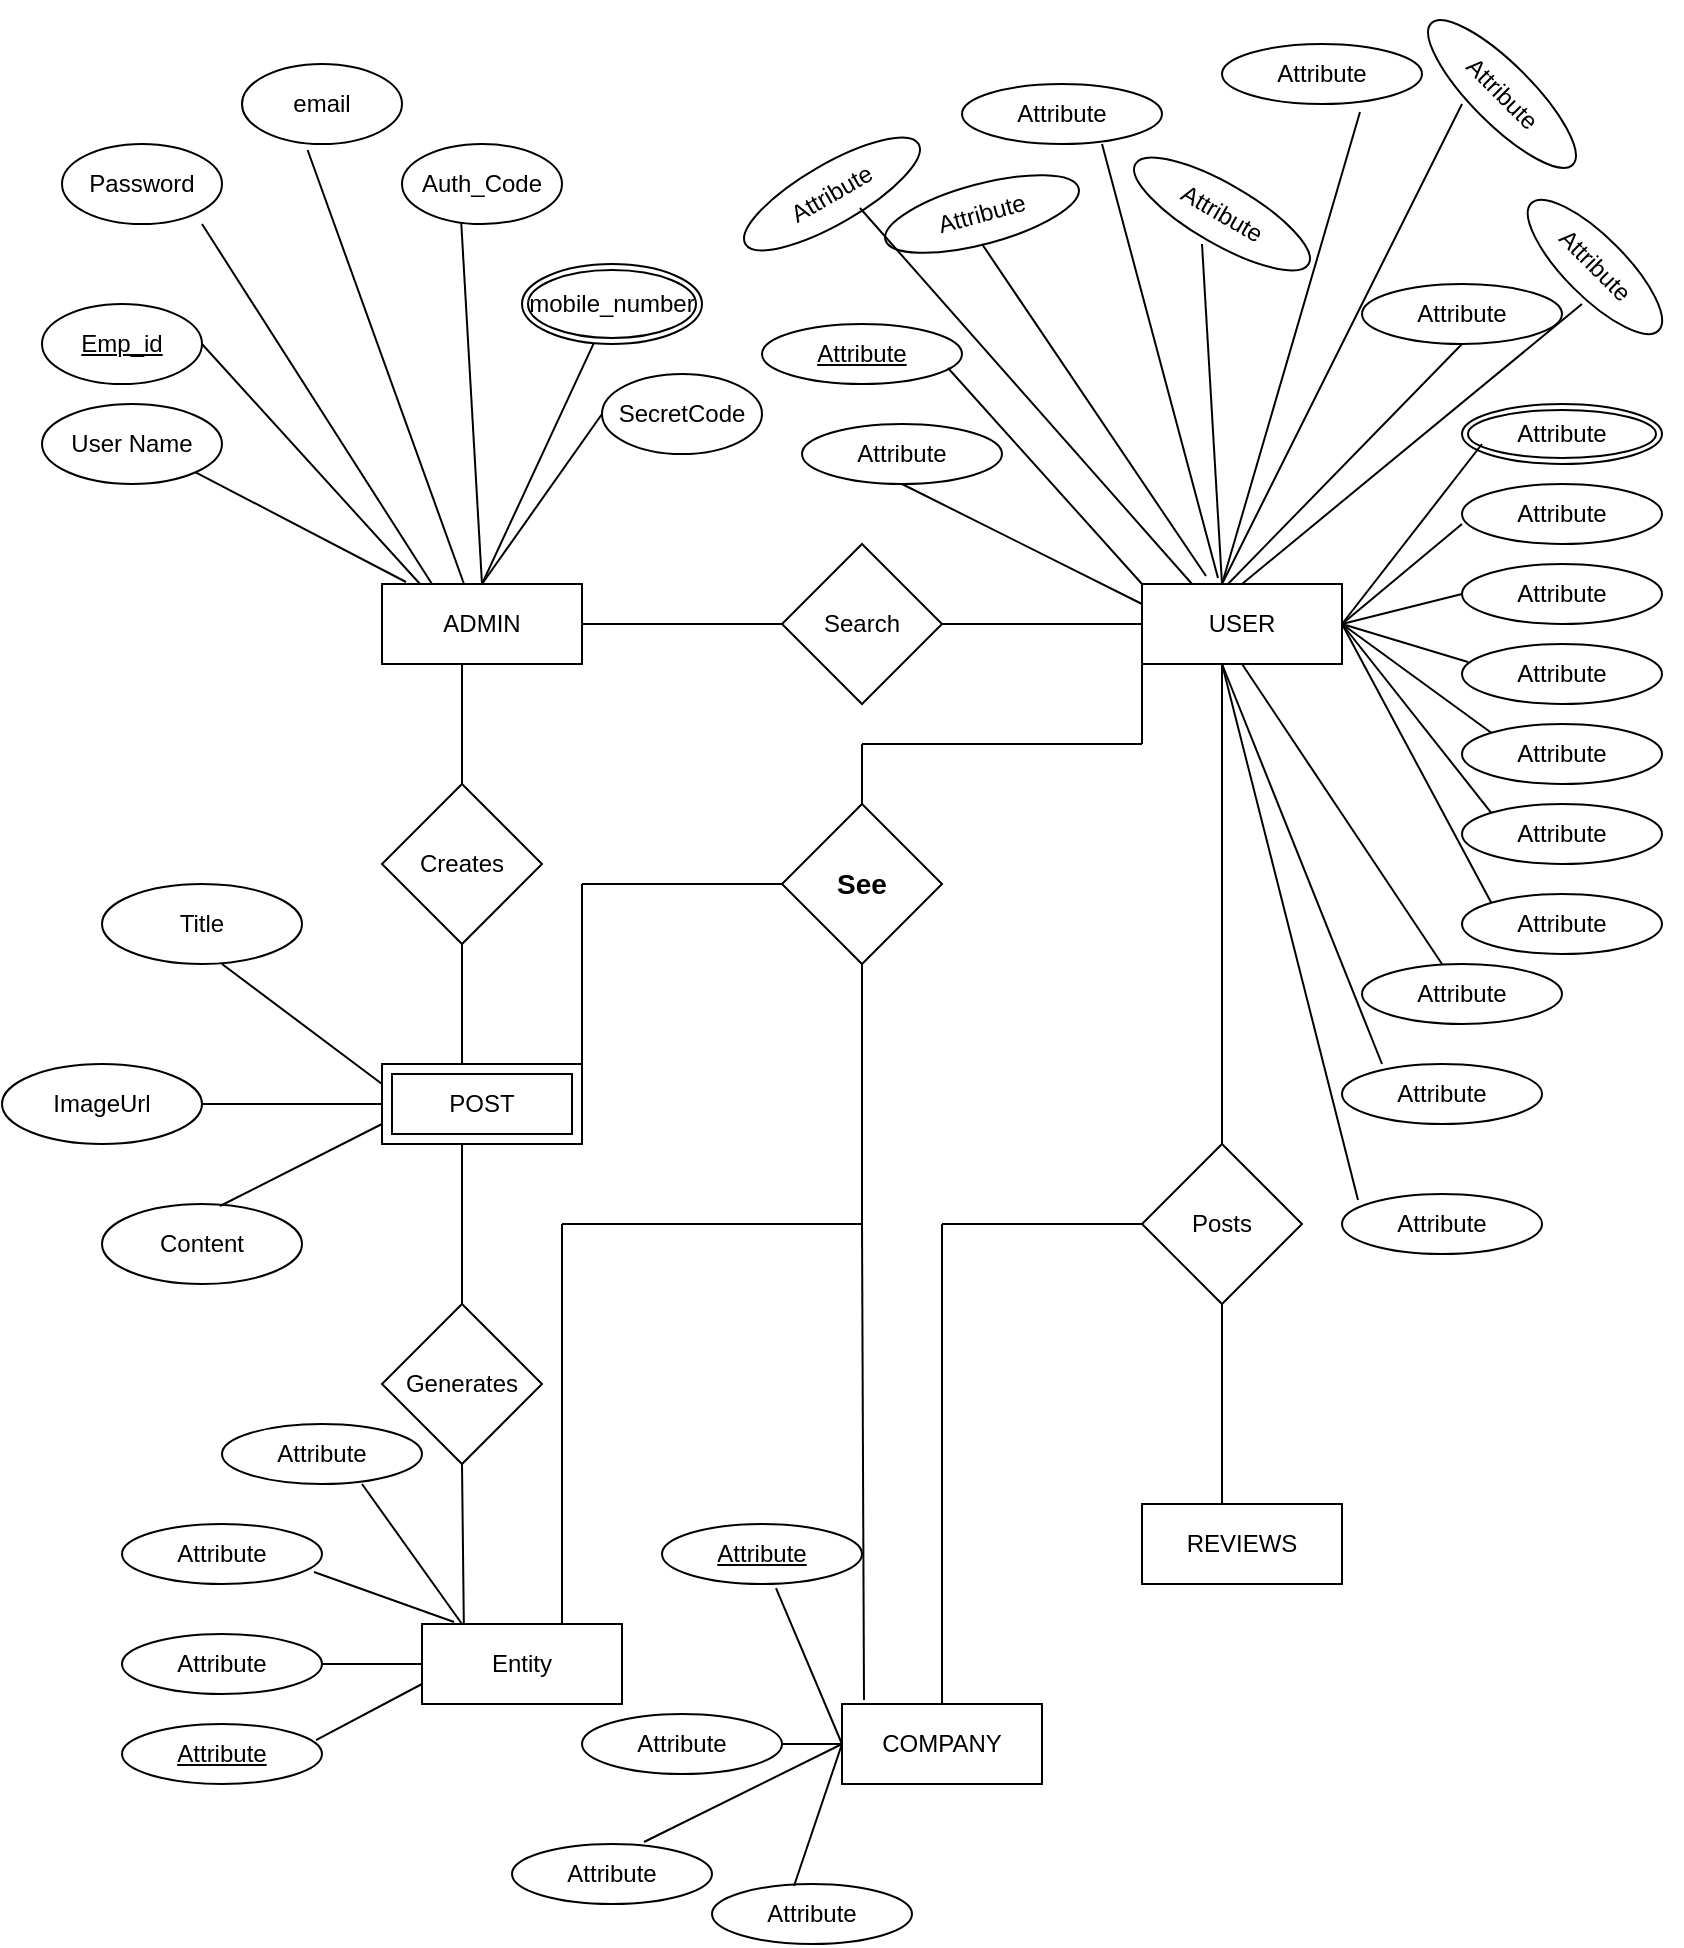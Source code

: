 <mxfile version="24.3.0" type="github">
  <diagram name="Page-1" id="y8K_2TDlx9KxpsvcIdv2">
    <mxGraphModel dx="880" dy="468" grid="1" gridSize="10" guides="1" tooltips="1" connect="1" arrows="1" fold="1" page="1" pageScale="1" pageWidth="850" pageHeight="1100" math="0" shadow="0">
      <root>
        <mxCell id="0" />
        <mxCell id="1" parent="0" />
        <mxCell id="vqSNUfQx1HbZ6akZTjns-1" value="ADMIN" style="whiteSpace=wrap;html=1;align=center;" vertex="1" parent="1">
          <mxGeometry x="200" y="320" width="100" height="40" as="geometry" />
        </mxCell>
        <mxCell id="vqSNUfQx1HbZ6akZTjns-5" value="USER" style="whiteSpace=wrap;html=1;align=center;" vertex="1" parent="1">
          <mxGeometry x="580" y="320" width="100" height="40" as="geometry" />
        </mxCell>
        <mxCell id="vqSNUfQx1HbZ6akZTjns-7" value="Password" style="ellipse;whiteSpace=wrap;html=1;align=center;" vertex="1" parent="1">
          <mxGeometry x="40" y="100" width="80" height="40" as="geometry" />
        </mxCell>
        <mxCell id="vqSNUfQx1HbZ6akZTjns-8" value="Emp_id" style="ellipse;whiteSpace=wrap;html=1;align=center;fontStyle=4;" vertex="1" parent="1">
          <mxGeometry x="30" y="180" width="80" height="40" as="geometry" />
        </mxCell>
        <mxCell id="vqSNUfQx1HbZ6akZTjns-9" value="email" style="ellipse;whiteSpace=wrap;html=1;align=center;" vertex="1" parent="1">
          <mxGeometry x="130" y="60" width="80" height="40" as="geometry" />
        </mxCell>
        <mxCell id="vqSNUfQx1HbZ6akZTjns-10" value="mobile_number" style="ellipse;shape=doubleEllipse;margin=3;whiteSpace=wrap;html=1;align=center;" vertex="1" parent="1">
          <mxGeometry x="270" y="160" width="90" height="40" as="geometry" />
        </mxCell>
        <mxCell id="vqSNUfQx1HbZ6akZTjns-11" value="Auth_Code" style="ellipse;whiteSpace=wrap;html=1;align=center;" vertex="1" parent="1">
          <mxGeometry x="210" y="100" width="80" height="40" as="geometry" />
        </mxCell>
        <mxCell id="vqSNUfQx1HbZ6akZTjns-12" value="User Name" style="ellipse;whiteSpace=wrap;html=1;align=center;" vertex="1" parent="1">
          <mxGeometry x="30" y="230" width="90" height="40" as="geometry" />
        </mxCell>
        <mxCell id="vqSNUfQx1HbZ6akZTjns-13" value="SecretCode" style="ellipse;whiteSpace=wrap;html=1;align=center;" vertex="1" parent="1">
          <mxGeometry x="310" y="215" width="80" height="40" as="geometry" />
        </mxCell>
        <mxCell id="vqSNUfQx1HbZ6akZTjns-15" value="" style="endArrow=none;html=1;rounded=0;exitX=0.25;exitY=0;exitDx=0;exitDy=0;" edge="1" parent="1" source="vqSNUfQx1HbZ6akZTjns-1">
          <mxGeometry width="50" height="50" relative="1" as="geometry">
            <mxPoint x="60" y="190" as="sourcePoint" />
            <mxPoint x="110" y="140" as="targetPoint" />
          </mxGeometry>
        </mxCell>
        <mxCell id="vqSNUfQx1HbZ6akZTjns-16" value="" style="endArrow=none;html=1;rounded=0;entryX=0.41;entryY=1.075;entryDx=0;entryDy=0;entryPerimeter=0;" edge="1" parent="1" target="vqSNUfQx1HbZ6akZTjns-9">
          <mxGeometry width="50" height="50" relative="1" as="geometry">
            <mxPoint x="241" y="320" as="sourcePoint" />
            <mxPoint x="220" y="160" as="targetPoint" />
          </mxGeometry>
        </mxCell>
        <mxCell id="vqSNUfQx1HbZ6akZTjns-17" value="" style="endArrow=none;html=1;rounded=0;exitX=0.19;exitY=0;exitDx=0;exitDy=0;exitPerimeter=0;" edge="1" parent="1" source="vqSNUfQx1HbZ6akZTjns-1">
          <mxGeometry width="50" height="50" relative="1" as="geometry">
            <mxPoint x="60" y="250" as="sourcePoint" />
            <mxPoint x="110" y="200" as="targetPoint" />
          </mxGeometry>
        </mxCell>
        <mxCell id="vqSNUfQx1HbZ6akZTjns-19" value="" style="endArrow=none;html=1;rounded=0;" edge="1" parent="1" target="vqSNUfQx1HbZ6akZTjns-10">
          <mxGeometry width="50" height="50" relative="1" as="geometry">
            <mxPoint x="250" y="320" as="sourcePoint" />
            <mxPoint x="300" y="270" as="targetPoint" />
          </mxGeometry>
        </mxCell>
        <mxCell id="vqSNUfQx1HbZ6akZTjns-20" value="" style="endArrow=none;html=1;rounded=0;entryX=0;entryY=0.5;entryDx=0;entryDy=0;" edge="1" parent="1" target="vqSNUfQx1HbZ6akZTjns-13">
          <mxGeometry width="50" height="50" relative="1" as="geometry">
            <mxPoint x="250" y="320" as="sourcePoint" />
            <mxPoint x="310" y="270" as="targetPoint" />
          </mxGeometry>
        </mxCell>
        <mxCell id="vqSNUfQx1HbZ6akZTjns-21" value="" style="endArrow=none;html=1;rounded=0;exitX=0.12;exitY=-0.025;exitDx=0;exitDy=0;exitPerimeter=0;entryX=1;entryY=1;entryDx=0;entryDy=0;" edge="1" parent="1" source="vqSNUfQx1HbZ6akZTjns-1" target="vqSNUfQx1HbZ6akZTjns-12">
          <mxGeometry width="50" height="50" relative="1" as="geometry">
            <mxPoint x="80" y="340" as="sourcePoint" />
            <mxPoint x="130" y="290" as="targetPoint" />
          </mxGeometry>
        </mxCell>
        <mxCell id="vqSNUfQx1HbZ6akZTjns-22" value="" style="endArrow=none;html=1;rounded=0;exitX=0.37;exitY=0.975;exitDx=0;exitDy=0;exitPerimeter=0;" edge="1" parent="1" source="vqSNUfQx1HbZ6akZTjns-11">
          <mxGeometry width="50" height="50" relative="1" as="geometry">
            <mxPoint x="190" y="370" as="sourcePoint" />
            <mxPoint x="250" y="320" as="targetPoint" />
          </mxGeometry>
        </mxCell>
        <mxCell id="vqSNUfQx1HbZ6akZTjns-23" value="Search" style="rhombus;whiteSpace=wrap;html=1;" vertex="1" parent="1">
          <mxGeometry x="400" y="300" width="80" height="80" as="geometry" />
        </mxCell>
        <mxCell id="vqSNUfQx1HbZ6akZTjns-24" value="" style="endArrow=none;html=1;rounded=0;exitX=1;exitY=0.5;exitDx=0;exitDy=0;" edge="1" parent="1" source="vqSNUfQx1HbZ6akZTjns-1">
          <mxGeometry width="50" height="50" relative="1" as="geometry">
            <mxPoint x="350" y="390" as="sourcePoint" />
            <mxPoint x="400" y="340" as="targetPoint" />
          </mxGeometry>
        </mxCell>
        <mxCell id="vqSNUfQx1HbZ6akZTjns-25" value="" style="endArrow=none;html=1;rounded=0;entryX=0;entryY=0.5;entryDx=0;entryDy=0;" edge="1" parent="1" target="vqSNUfQx1HbZ6akZTjns-5">
          <mxGeometry width="50" height="50" relative="1" as="geometry">
            <mxPoint x="480" y="340" as="sourcePoint" />
            <mxPoint x="530" y="290" as="targetPoint" />
          </mxGeometry>
        </mxCell>
        <mxCell id="vqSNUfQx1HbZ6akZTjns-26" value="Creates" style="rhombus;whiteSpace=wrap;html=1;" vertex="1" parent="1">
          <mxGeometry x="200" y="420" width="80" height="80" as="geometry" />
        </mxCell>
        <mxCell id="vqSNUfQx1HbZ6akZTjns-27" value="" style="endArrow=none;html=1;rounded=0;exitX=0.5;exitY=0;exitDx=0;exitDy=0;" edge="1" parent="1" source="vqSNUfQx1HbZ6akZTjns-26">
          <mxGeometry width="50" height="50" relative="1" as="geometry">
            <mxPoint x="190" y="410" as="sourcePoint" />
            <mxPoint x="240" y="360" as="targetPoint" />
          </mxGeometry>
        </mxCell>
        <mxCell id="vqSNUfQx1HbZ6akZTjns-28" value="" style="endArrow=none;html=1;rounded=0;" edge="1" parent="1">
          <mxGeometry width="50" height="50" relative="1" as="geometry">
            <mxPoint x="240" y="560" as="sourcePoint" />
            <mxPoint x="240" y="500" as="targetPoint" />
          </mxGeometry>
        </mxCell>
        <mxCell id="vqSNUfQx1HbZ6akZTjns-29" value="Generates" style="rhombus;whiteSpace=wrap;html=1;" vertex="1" parent="1">
          <mxGeometry x="200" y="680" width="80" height="80" as="geometry" />
        </mxCell>
        <mxCell id="vqSNUfQx1HbZ6akZTjns-30" value="" style="endArrow=none;html=1;rounded=0;exitX=0.5;exitY=0;exitDx=0;exitDy=0;" edge="1" parent="1" source="vqSNUfQx1HbZ6akZTjns-29">
          <mxGeometry width="50" height="50" relative="1" as="geometry">
            <mxPoint x="190" y="650" as="sourcePoint" />
            <mxPoint x="240" y="600" as="targetPoint" />
          </mxGeometry>
        </mxCell>
        <mxCell id="vqSNUfQx1HbZ6akZTjns-31" value="" style="endArrow=none;html=1;rounded=0;exitX=0.41;exitY=-0.075;exitDx=0;exitDy=0;exitPerimeter=0;" edge="1" parent="1">
          <mxGeometry width="50" height="50" relative="1" as="geometry">
            <mxPoint x="241" y="847" as="sourcePoint" />
            <mxPoint x="240" y="760" as="targetPoint" />
          </mxGeometry>
        </mxCell>
        <mxCell id="vqSNUfQx1HbZ6akZTjns-32" value="POST" style="shape=ext;margin=3;double=1;whiteSpace=wrap;html=1;align=center;" vertex="1" parent="1">
          <mxGeometry x="200" y="560" width="100" height="40" as="geometry" />
        </mxCell>
        <mxCell id="vqSNUfQx1HbZ6akZTjns-34" value="Title" style="ellipse;whiteSpace=wrap;html=1;align=center;" vertex="1" parent="1">
          <mxGeometry x="60" y="470" width="100" height="40" as="geometry" />
        </mxCell>
        <mxCell id="vqSNUfQx1HbZ6akZTjns-35" value="ImageUrl" style="ellipse;whiteSpace=wrap;html=1;align=center;" vertex="1" parent="1">
          <mxGeometry x="10" y="560" width="100" height="40" as="geometry" />
        </mxCell>
        <mxCell id="vqSNUfQx1HbZ6akZTjns-36" value="Content" style="ellipse;whiteSpace=wrap;html=1;align=center;" vertex="1" parent="1">
          <mxGeometry x="60" y="630" width="100" height="40" as="geometry" />
        </mxCell>
        <mxCell id="vqSNUfQx1HbZ6akZTjns-37" value="" style="endArrow=none;html=1;rounded=0;exitX=0;exitY=0.25;exitDx=0;exitDy=0;" edge="1" parent="1" source="vqSNUfQx1HbZ6akZTjns-32">
          <mxGeometry width="50" height="50" relative="1" as="geometry">
            <mxPoint x="70" y="560" as="sourcePoint" />
            <mxPoint x="120" y="510" as="targetPoint" />
          </mxGeometry>
        </mxCell>
        <mxCell id="vqSNUfQx1HbZ6akZTjns-38" value="" style="endArrow=none;html=1;rounded=0;exitX=1;exitY=0.5;exitDx=0;exitDy=0;" edge="1" parent="1" source="vqSNUfQx1HbZ6akZTjns-35">
          <mxGeometry width="50" height="50" relative="1" as="geometry">
            <mxPoint x="100" y="590" as="sourcePoint" />
            <mxPoint x="200" y="580" as="targetPoint" />
          </mxGeometry>
        </mxCell>
        <mxCell id="vqSNUfQx1HbZ6akZTjns-40" value="" style="endArrow=none;html=1;rounded=0;exitX=0.59;exitY=0.025;exitDx=0;exitDy=0;exitPerimeter=0;" edge="1" parent="1" source="vqSNUfQx1HbZ6akZTjns-36">
          <mxGeometry width="50" height="50" relative="1" as="geometry">
            <mxPoint x="150" y="640" as="sourcePoint" />
            <mxPoint x="200" y="590" as="targetPoint" />
          </mxGeometry>
        </mxCell>
        <mxCell id="vqSNUfQx1HbZ6akZTjns-41" value="Attribute" style="ellipse;whiteSpace=wrap;html=1;align=center;" vertex="1" parent="1">
          <mxGeometry x="410" y="240" width="100" height="30" as="geometry" />
        </mxCell>
        <mxCell id="vqSNUfQx1HbZ6akZTjns-42" value="Attribute" style="ellipse;whiteSpace=wrap;html=1;align=center;fontStyle=4;" vertex="1" parent="1">
          <mxGeometry x="390" y="190" width="100" height="30" as="geometry" />
        </mxCell>
        <mxCell id="vqSNUfQx1HbZ6akZTjns-43" value="Attribute" style="ellipse;whiteSpace=wrap;html=1;align=center;rotation=-15;" vertex="1" parent="1">
          <mxGeometry x="450" y="120" width="100" height="30" as="geometry" />
        </mxCell>
        <mxCell id="vqSNUfQx1HbZ6akZTjns-44" value="Attribute" style="ellipse;whiteSpace=wrap;html=1;align=center;" vertex="1" parent="1">
          <mxGeometry x="620" y="50" width="100" height="30" as="geometry" />
        </mxCell>
        <mxCell id="vqSNUfQx1HbZ6akZTjns-46" value="Attribute" style="ellipse;whiteSpace=wrap;html=1;align=center;" vertex="1" parent="1">
          <mxGeometry x="690" y="170" width="100" height="30" as="geometry" />
        </mxCell>
        <mxCell id="vqSNUfQx1HbZ6akZTjns-47" value="Attribute" style="ellipse;shape=doubleEllipse;margin=3;whiteSpace=wrap;html=1;align=center;" vertex="1" parent="1">
          <mxGeometry x="740" y="230" width="100" height="30" as="geometry" />
        </mxCell>
        <mxCell id="vqSNUfQx1HbZ6akZTjns-48" value="Attribute" style="ellipse;whiteSpace=wrap;html=1;align=center;" vertex="1" parent="1">
          <mxGeometry x="740" y="270" width="100" height="30" as="geometry" />
        </mxCell>
        <mxCell id="vqSNUfQx1HbZ6akZTjns-49" value="Attribute" style="ellipse;whiteSpace=wrap;html=1;align=center;" vertex="1" parent="1">
          <mxGeometry x="740" y="310" width="100" height="30" as="geometry" />
        </mxCell>
        <mxCell id="vqSNUfQx1HbZ6akZTjns-50" value="Attribute" style="ellipse;whiteSpace=wrap;html=1;align=center;" vertex="1" parent="1">
          <mxGeometry x="740" y="350" width="100" height="30" as="geometry" />
        </mxCell>
        <mxCell id="vqSNUfQx1HbZ6akZTjns-51" value="Attribute" style="ellipse;whiteSpace=wrap;html=1;align=center;" vertex="1" parent="1">
          <mxGeometry x="690" y="510" width="100" height="30" as="geometry" />
        </mxCell>
        <mxCell id="vqSNUfQx1HbZ6akZTjns-52" value="Attribute" style="ellipse;whiteSpace=wrap;html=1;align=center;" vertex="1" parent="1">
          <mxGeometry x="740" y="475" width="100" height="30" as="geometry" />
        </mxCell>
        <mxCell id="vqSNUfQx1HbZ6akZTjns-53" value="Attribute" style="ellipse;whiteSpace=wrap;html=1;align=center;rotation=-30;" vertex="1" parent="1">
          <mxGeometry x="375" y="110" width="100" height="30" as="geometry" />
        </mxCell>
        <mxCell id="vqSNUfQx1HbZ6akZTjns-54" value="Attribute" style="ellipse;whiteSpace=wrap;html=1;align=center;" vertex="1" parent="1">
          <mxGeometry x="490" y="70" width="100" height="30" as="geometry" />
        </mxCell>
        <mxCell id="vqSNUfQx1HbZ6akZTjns-55" value="Attribute" style="ellipse;whiteSpace=wrap;html=1;align=center;" vertex="1" parent="1">
          <mxGeometry x="740" y="390" width="100" height="30" as="geometry" />
        </mxCell>
        <mxCell id="vqSNUfQx1HbZ6akZTjns-56" value="Attribute" style="ellipse;whiteSpace=wrap;html=1;align=center;" vertex="1" parent="1">
          <mxGeometry x="680" y="560" width="100" height="30" as="geometry" />
        </mxCell>
        <mxCell id="vqSNUfQx1HbZ6akZTjns-57" value="Attribute" style="ellipse;whiteSpace=wrap;html=1;align=center;" vertex="1" parent="1">
          <mxGeometry x="680" y="625" width="100" height="30" as="geometry" />
        </mxCell>
        <mxCell id="vqSNUfQx1HbZ6akZTjns-58" value="Attribute" style="ellipse;whiteSpace=wrap;html=1;align=center;" vertex="1" parent="1">
          <mxGeometry x="740" y="430" width="100" height="30" as="geometry" />
        </mxCell>
        <mxCell id="vqSNUfQx1HbZ6akZTjns-59" value="Attribute" style="ellipse;whiteSpace=wrap;html=1;align=center;rotation=30;" vertex="1" parent="1">
          <mxGeometry x="570" y="120" width="100" height="30" as="geometry" />
        </mxCell>
        <mxCell id="vqSNUfQx1HbZ6akZTjns-60" value="Attribute" style="ellipse;whiteSpace=wrap;html=1;align=center;rotation=45;" vertex="1" parent="1">
          <mxGeometry x="761.46" y="146.46" width="90" height="30" as="geometry" />
        </mxCell>
        <mxCell id="vqSNUfQx1HbZ6akZTjns-61" value="" style="endArrow=none;html=1;rounded=0;exitX=0;exitY=0.25;exitDx=0;exitDy=0;" edge="1" parent="1" source="vqSNUfQx1HbZ6akZTjns-5">
          <mxGeometry width="50" height="50" relative="1" as="geometry">
            <mxPoint x="410" y="320" as="sourcePoint" />
            <mxPoint x="460" y="270" as="targetPoint" />
          </mxGeometry>
        </mxCell>
        <mxCell id="vqSNUfQx1HbZ6akZTjns-62" value="" style="endArrow=none;html=1;rounded=0;exitX=0;exitY=0;exitDx=0;exitDy=0;entryX=0.93;entryY=0.733;entryDx=0;entryDy=0;entryPerimeter=0;" edge="1" parent="1" source="vqSNUfQx1HbZ6akZTjns-5" target="vqSNUfQx1HbZ6akZTjns-42">
          <mxGeometry width="50" height="50" relative="1" as="geometry">
            <mxPoint x="440" y="280" as="sourcePoint" />
            <mxPoint x="480" y="210" as="targetPoint" />
          </mxGeometry>
        </mxCell>
        <mxCell id="vqSNUfQx1HbZ6akZTjns-63" value="" style="endArrow=none;html=1;rounded=0;exitX=0.25;exitY=0;exitDx=0;exitDy=0;entryX=0.586;entryY=0.935;entryDx=0;entryDy=0;entryPerimeter=0;" edge="1" parent="1" source="vqSNUfQx1HbZ6akZTjns-5" target="vqSNUfQx1HbZ6akZTjns-53">
          <mxGeometry width="50" height="50" relative="1" as="geometry">
            <mxPoint x="470" y="240" as="sourcePoint" />
            <mxPoint x="430" y="140" as="targetPoint" />
          </mxGeometry>
        </mxCell>
        <mxCell id="vqSNUfQx1HbZ6akZTjns-64" value="" style="endArrow=none;html=1;rounded=0;exitX=0.32;exitY=-0.1;exitDx=0;exitDy=0;exitPerimeter=0;" edge="1" parent="1" source="vqSNUfQx1HbZ6akZTjns-5">
          <mxGeometry width="50" height="50" relative="1" as="geometry">
            <mxPoint x="450" y="200" as="sourcePoint" />
            <mxPoint x="500" y="150" as="targetPoint" />
          </mxGeometry>
        </mxCell>
        <mxCell id="vqSNUfQx1HbZ6akZTjns-65" value="" style="endArrow=none;html=1;rounded=0;exitX=0.38;exitY=-0.075;exitDx=0;exitDy=0;exitPerimeter=0;" edge="1" parent="1" source="vqSNUfQx1HbZ6akZTjns-5">
          <mxGeometry width="50" height="50" relative="1" as="geometry">
            <mxPoint x="510" y="150" as="sourcePoint" />
            <mxPoint x="560" y="100" as="targetPoint" />
          </mxGeometry>
        </mxCell>
        <mxCell id="vqSNUfQx1HbZ6akZTjns-66" value="" style="endArrow=none;html=1;rounded=0;" edge="1" parent="1">
          <mxGeometry width="50" height="50" relative="1" as="geometry">
            <mxPoint x="620" y="320" as="sourcePoint" />
            <mxPoint x="610" y="150" as="targetPoint" />
          </mxGeometry>
        </mxCell>
        <mxCell id="vqSNUfQx1HbZ6akZTjns-67" value="" style="endArrow=none;html=1;rounded=0;entryX=0.69;entryY=1.133;entryDx=0;entryDy=0;entryPerimeter=0;" edge="1" parent="1" target="vqSNUfQx1HbZ6akZTjns-44">
          <mxGeometry width="50" height="50" relative="1" as="geometry">
            <mxPoint x="620" y="320" as="sourcePoint" />
            <mxPoint x="650" y="260" as="targetPoint" />
          </mxGeometry>
        </mxCell>
        <mxCell id="vqSNUfQx1HbZ6akZTjns-68" value="" style="endArrow=none;html=1;rounded=0;" edge="1" parent="1">
          <mxGeometry width="50" height="50" relative="1" as="geometry">
            <mxPoint x="680" y="340" as="sourcePoint" />
            <mxPoint x="750" y="250" as="targetPoint" />
          </mxGeometry>
        </mxCell>
        <mxCell id="vqSNUfQx1HbZ6akZTjns-70" value="" style="endArrow=none;html=1;rounded=0;exitX=0.43;exitY=0;exitDx=0;exitDy=0;exitPerimeter=0;" edge="1" parent="1" source="vqSNUfQx1HbZ6akZTjns-5">
          <mxGeometry width="50" height="50" relative="1" as="geometry">
            <mxPoint x="690" y="250" as="sourcePoint" />
            <mxPoint x="740" y="200" as="targetPoint" />
          </mxGeometry>
        </mxCell>
        <mxCell id="vqSNUfQx1HbZ6akZTjns-71" value="" style="endArrow=none;html=1;rounded=0;" edge="1" parent="1">
          <mxGeometry width="50" height="50" relative="1" as="geometry">
            <mxPoint x="680" y="340" as="sourcePoint" />
            <mxPoint x="740" y="290" as="targetPoint" />
          </mxGeometry>
        </mxCell>
        <mxCell id="vqSNUfQx1HbZ6akZTjns-72" value="" style="endArrow=none;html=1;rounded=0;entryX=0.03;entryY=0.3;entryDx=0;entryDy=0;entryPerimeter=0;exitX=1;exitY=0.5;exitDx=0;exitDy=0;" edge="1" parent="1" source="vqSNUfQx1HbZ6akZTjns-5" target="vqSNUfQx1HbZ6akZTjns-50">
          <mxGeometry width="50" height="50" relative="1" as="geometry">
            <mxPoint x="680" y="410" as="sourcePoint" />
            <mxPoint x="730" y="360" as="targetPoint" />
          </mxGeometry>
        </mxCell>
        <mxCell id="vqSNUfQx1HbZ6akZTjns-73" value="" style="endArrow=none;html=1;rounded=0;entryX=0;entryY=0.5;entryDx=0;entryDy=0;exitX=1;exitY=0.5;exitDx=0;exitDy=0;" edge="1" parent="1" source="vqSNUfQx1HbZ6akZTjns-5" target="vqSNUfQx1HbZ6akZTjns-49">
          <mxGeometry width="50" height="50" relative="1" as="geometry">
            <mxPoint x="690" y="340" as="sourcePoint" />
            <mxPoint x="690" y="360" as="targetPoint" />
          </mxGeometry>
        </mxCell>
        <mxCell id="vqSNUfQx1HbZ6akZTjns-74" value="" style="endArrow=none;html=1;rounded=0;exitX=0;exitY=0;exitDx=0;exitDy=0;" edge="1" parent="1" source="vqSNUfQx1HbZ6akZTjns-55">
          <mxGeometry width="50" height="50" relative="1" as="geometry">
            <mxPoint x="630" y="390" as="sourcePoint" />
            <mxPoint x="680" y="340" as="targetPoint" />
          </mxGeometry>
        </mxCell>
        <mxCell id="vqSNUfQx1HbZ6akZTjns-75" value="" style="endArrow=none;html=1;rounded=0;exitX=0;exitY=0;exitDx=0;exitDy=0;" edge="1" parent="1" source="vqSNUfQx1HbZ6akZTjns-58">
          <mxGeometry width="50" height="50" relative="1" as="geometry">
            <mxPoint x="640" y="390" as="sourcePoint" />
            <mxPoint x="680" y="340" as="targetPoint" />
          </mxGeometry>
        </mxCell>
        <mxCell id="vqSNUfQx1HbZ6akZTjns-76" value="" style="endArrow=none;html=1;rounded=0;exitX=0;exitY=0;exitDx=0;exitDy=0;" edge="1" parent="1" source="vqSNUfQx1HbZ6akZTjns-52">
          <mxGeometry width="50" height="50" relative="1" as="geometry">
            <mxPoint x="630" y="450" as="sourcePoint" />
            <mxPoint x="680" y="340" as="targetPoint" />
          </mxGeometry>
        </mxCell>
        <mxCell id="vqSNUfQx1HbZ6akZTjns-77" value="" style="endArrow=none;html=1;rounded=0;entryX=0.5;entryY=1;entryDx=0;entryDy=0;" edge="1" parent="1" target="vqSNUfQx1HbZ6akZTjns-5">
          <mxGeometry width="50" height="50" relative="1" as="geometry">
            <mxPoint x="730" y="510" as="sourcePoint" />
            <mxPoint x="640" y="360" as="targetPoint" />
          </mxGeometry>
        </mxCell>
        <mxCell id="vqSNUfQx1HbZ6akZTjns-78" value="" style="endArrow=none;html=1;rounded=0;" edge="1" parent="1">
          <mxGeometry width="50" height="50" relative="1" as="geometry">
            <mxPoint x="620" y="600" as="sourcePoint" />
            <mxPoint x="620" y="360" as="targetPoint" />
          </mxGeometry>
        </mxCell>
        <mxCell id="vqSNUfQx1HbZ6akZTjns-79" value="Posts" style="rhombus;whiteSpace=wrap;html=1;" vertex="1" parent="1">
          <mxGeometry x="580" y="600" width="80" height="80" as="geometry" />
        </mxCell>
        <mxCell id="vqSNUfQx1HbZ6akZTjns-80" value="" style="endArrow=none;html=1;rounded=0;entryX=0.4;entryY=1;entryDx=0;entryDy=0;entryPerimeter=0;" edge="1" parent="1" target="vqSNUfQx1HbZ6akZTjns-5">
          <mxGeometry width="50" height="50" relative="1" as="geometry">
            <mxPoint x="700" y="560" as="sourcePoint" />
            <mxPoint x="640" y="360" as="targetPoint" />
          </mxGeometry>
        </mxCell>
        <mxCell id="vqSNUfQx1HbZ6akZTjns-81" value="" style="endArrow=none;html=1;rounded=0;exitX=0.08;exitY=0.1;exitDx=0;exitDy=0;exitPerimeter=0;" edge="1" parent="1" source="vqSNUfQx1HbZ6akZTjns-57">
          <mxGeometry width="50" height="50" relative="1" as="geometry">
            <mxPoint x="570" y="410" as="sourcePoint" />
            <mxPoint x="620" y="360" as="targetPoint" />
          </mxGeometry>
        </mxCell>
        <mxCell id="vqSNUfQx1HbZ6akZTjns-82" value="" style="endArrow=none;html=1;rounded=0;" edge="1" parent="1">
          <mxGeometry width="50" height="50" relative="1" as="geometry">
            <mxPoint x="620" y="320" as="sourcePoint" />
            <mxPoint x="740" y="80" as="targetPoint" />
          </mxGeometry>
        </mxCell>
        <mxCell id="vqSNUfQx1HbZ6akZTjns-83" value="Attribute" style="ellipse;whiteSpace=wrap;html=1;align=center;rotation=45;" vertex="1" parent="1">
          <mxGeometry x="710" y="60" width="100" height="30" as="geometry" />
        </mxCell>
        <mxCell id="vqSNUfQx1HbZ6akZTjns-84" value="" style="endArrow=none;html=1;rounded=0;exitX=0.5;exitY=0;exitDx=0;exitDy=0;" edge="1" parent="1" source="vqSNUfQx1HbZ6akZTjns-5">
          <mxGeometry width="50" height="50" relative="1" as="geometry">
            <mxPoint x="750" y="230" as="sourcePoint" />
            <mxPoint x="800" y="180" as="targetPoint" />
          </mxGeometry>
        </mxCell>
        <mxCell id="vqSNUfQx1HbZ6akZTjns-86" value="" style="endArrow=none;html=1;rounded=0;" edge="1" parent="1">
          <mxGeometry width="50" height="50" relative="1" as="geometry">
            <mxPoint x="620" y="780" as="sourcePoint" />
            <mxPoint x="620" y="680" as="targetPoint" />
          </mxGeometry>
        </mxCell>
        <mxCell id="vqSNUfQx1HbZ6akZTjns-88" value="REVIEWS" style="whiteSpace=wrap;html=1;align=center;" vertex="1" parent="1">
          <mxGeometry x="580" y="780" width="100" height="40" as="geometry" />
        </mxCell>
        <mxCell id="vqSNUfQx1HbZ6akZTjns-89" value="&lt;div&gt;&lt;br&gt;&lt;/div&gt;COMPANY&lt;div&gt;&lt;br&gt;&lt;/div&gt;" style="whiteSpace=wrap;html=1;align=center;" vertex="1" parent="1">
          <mxGeometry x="430" y="880" width="100" height="40" as="geometry" />
        </mxCell>
        <mxCell id="vqSNUfQx1HbZ6akZTjns-90" value="" style="endArrow=none;html=1;rounded=0;" edge="1" parent="1">
          <mxGeometry width="50" height="50" relative="1" as="geometry">
            <mxPoint x="480" y="640" as="sourcePoint" />
            <mxPoint x="480" y="880" as="targetPoint" />
          </mxGeometry>
        </mxCell>
        <mxCell id="vqSNUfQx1HbZ6akZTjns-91" value="" style="endArrow=none;html=1;rounded=0;" edge="1" parent="1">
          <mxGeometry width="50" height="50" relative="1" as="geometry">
            <mxPoint x="480" y="640" as="sourcePoint" />
            <mxPoint x="580" y="640" as="targetPoint" />
          </mxGeometry>
        </mxCell>
        <mxCell id="vqSNUfQx1HbZ6akZTjns-92" value="&lt;b&gt;&lt;font style=&quot;font-size: 14px;&quot;&gt;See&lt;/font&gt;&lt;/b&gt;" style="rhombus;whiteSpace=wrap;html=1;rotation=0;" vertex="1" parent="1">
          <mxGeometry x="400" y="430" width="80" height="80" as="geometry" />
        </mxCell>
        <mxCell id="vqSNUfQx1HbZ6akZTjns-93" value="" style="endArrow=none;html=1;rounded=0;entryX=0;entryY=0.5;entryDx=0;entryDy=0;" edge="1" parent="1" target="vqSNUfQx1HbZ6akZTjns-92">
          <mxGeometry width="50" height="50" relative="1" as="geometry">
            <mxPoint x="300" y="470" as="sourcePoint" />
            <mxPoint x="410" y="490" as="targetPoint" />
          </mxGeometry>
        </mxCell>
        <mxCell id="vqSNUfQx1HbZ6akZTjns-94" value="" style="endArrow=none;html=1;rounded=0;" edge="1" parent="1">
          <mxGeometry width="50" height="50" relative="1" as="geometry">
            <mxPoint x="580" y="400" as="sourcePoint" />
            <mxPoint x="580" y="360" as="targetPoint" />
          </mxGeometry>
        </mxCell>
        <mxCell id="vqSNUfQx1HbZ6akZTjns-95" value="" style="endArrow=none;html=1;rounded=0;exitX=1;exitY=0;exitDx=0;exitDy=0;" edge="1" parent="1" source="vqSNUfQx1HbZ6akZTjns-32">
          <mxGeometry width="50" height="50" relative="1" as="geometry">
            <mxPoint x="260" y="520" as="sourcePoint" />
            <mxPoint x="300" y="470" as="targetPoint" />
          </mxGeometry>
        </mxCell>
        <mxCell id="vqSNUfQx1HbZ6akZTjns-96" value="" style="endArrow=none;html=1;rounded=0;" edge="1" parent="1">
          <mxGeometry width="50" height="50" relative="1" as="geometry">
            <mxPoint x="440" y="400" as="sourcePoint" />
            <mxPoint x="440" y="430" as="targetPoint" />
          </mxGeometry>
        </mxCell>
        <mxCell id="vqSNUfQx1HbZ6akZTjns-97" value="" style="endArrow=none;html=1;rounded=0;" edge="1" parent="1">
          <mxGeometry width="50" height="50" relative="1" as="geometry">
            <mxPoint x="580" y="400" as="sourcePoint" />
            <mxPoint x="440" y="400" as="targetPoint" />
          </mxGeometry>
        </mxCell>
        <mxCell id="vqSNUfQx1HbZ6akZTjns-98" value="" style="endArrow=none;html=1;rounded=0;" edge="1" parent="1">
          <mxGeometry width="50" height="50" relative="1" as="geometry">
            <mxPoint x="290" y="840" as="sourcePoint" />
            <mxPoint x="290" y="640" as="targetPoint" />
          </mxGeometry>
        </mxCell>
        <mxCell id="vqSNUfQx1HbZ6akZTjns-99" value="" style="endArrow=none;html=1;rounded=0;" edge="1" parent="1">
          <mxGeometry width="50" height="50" relative="1" as="geometry">
            <mxPoint x="290" y="640" as="sourcePoint" />
            <mxPoint x="440" y="640" as="targetPoint" />
          </mxGeometry>
        </mxCell>
        <mxCell id="vqSNUfQx1HbZ6akZTjns-100" value="" style="endArrow=none;html=1;rounded=0;" edge="1" parent="1">
          <mxGeometry width="50" height="50" relative="1" as="geometry">
            <mxPoint x="440" y="640" as="sourcePoint" />
            <mxPoint x="440" y="510" as="targetPoint" />
          </mxGeometry>
        </mxCell>
        <mxCell id="vqSNUfQx1HbZ6akZTjns-101" value="" style="endArrow=none;html=1;rounded=0;exitX=0.11;exitY=-0.05;exitDx=0;exitDy=0;exitPerimeter=0;" edge="1" parent="1" source="vqSNUfQx1HbZ6akZTjns-89">
          <mxGeometry width="50" height="50" relative="1" as="geometry">
            <mxPoint x="390" y="690" as="sourcePoint" />
            <mxPoint x="440" y="640" as="targetPoint" />
          </mxGeometry>
        </mxCell>
        <mxCell id="vqSNUfQx1HbZ6akZTjns-105" value="Attribute" style="ellipse;whiteSpace=wrap;html=1;align=center;" vertex="1" parent="1">
          <mxGeometry x="70" y="790" width="100" height="30" as="geometry" />
        </mxCell>
        <mxCell id="vqSNUfQx1HbZ6akZTjns-106" value="Attribute" style="ellipse;whiteSpace=wrap;html=1;align=center;" vertex="1" parent="1">
          <mxGeometry x="70" y="845" width="100" height="30" as="geometry" />
        </mxCell>
        <mxCell id="vqSNUfQx1HbZ6akZTjns-107" value="Attribute" style="ellipse;whiteSpace=wrap;html=1;align=center;" vertex="1" parent="1">
          <mxGeometry x="120" y="740" width="100" height="30" as="geometry" />
        </mxCell>
        <mxCell id="vqSNUfQx1HbZ6akZTjns-108" value="" style="endArrow=none;html=1;rounded=0;exitX=0.2;exitY=0;exitDx=0;exitDy=0;exitPerimeter=0;" edge="1" parent="1" source="vqSNUfQx1HbZ6akZTjns-109">
          <mxGeometry width="50" height="50" relative="1" as="geometry">
            <mxPoint x="235" y="836" as="sourcePoint" />
            <mxPoint x="190" y="770" as="targetPoint" />
          </mxGeometry>
        </mxCell>
        <mxCell id="vqSNUfQx1HbZ6akZTjns-109" value="Entity" style="whiteSpace=wrap;html=1;align=center;" vertex="1" parent="1">
          <mxGeometry x="220" y="840" width="100" height="40" as="geometry" />
        </mxCell>
        <mxCell id="vqSNUfQx1HbZ6akZTjns-110" value="" style="endArrow=none;html=1;rounded=0;exitX=0.16;exitY=-0.025;exitDx=0;exitDy=0;exitPerimeter=0;entryX=0.96;entryY=0.8;entryDx=0;entryDy=0;entryPerimeter=0;" edge="1" parent="1" source="vqSNUfQx1HbZ6akZTjns-109" target="vqSNUfQx1HbZ6akZTjns-105">
          <mxGeometry width="50" height="50" relative="1" as="geometry">
            <mxPoint x="110" y="860" as="sourcePoint" />
            <mxPoint x="160" y="810" as="targetPoint" />
          </mxGeometry>
        </mxCell>
        <mxCell id="vqSNUfQx1HbZ6akZTjns-113" value="" style="endArrow=none;html=1;rounded=0;exitX=1;exitY=0.5;exitDx=0;exitDy=0;entryX=0;entryY=0.5;entryDx=0;entryDy=0;" edge="1" parent="1" source="vqSNUfQx1HbZ6akZTjns-106" target="vqSNUfQx1HbZ6akZTjns-109">
          <mxGeometry width="50" height="50" relative="1" as="geometry">
            <mxPoint x="170" y="900" as="sourcePoint" />
            <mxPoint x="220" y="860" as="targetPoint" />
          </mxGeometry>
        </mxCell>
        <mxCell id="vqSNUfQx1HbZ6akZTjns-115" value="Attribute" style="ellipse;whiteSpace=wrap;html=1;align=center;fontStyle=4;" vertex="1" parent="1">
          <mxGeometry x="70" y="890" width="100" height="30" as="geometry" />
        </mxCell>
        <mxCell id="vqSNUfQx1HbZ6akZTjns-116" value="" style="endArrow=none;html=1;rounded=0;exitX=0.97;exitY=0.267;exitDx=0;exitDy=0;exitPerimeter=0;" edge="1" parent="1" source="vqSNUfQx1HbZ6akZTjns-115">
          <mxGeometry width="50" height="50" relative="1" as="geometry">
            <mxPoint x="170" y="920" as="sourcePoint" />
            <mxPoint x="220" y="870" as="targetPoint" />
          </mxGeometry>
        </mxCell>
        <mxCell id="vqSNUfQx1HbZ6akZTjns-117" value="Attribute" style="ellipse;whiteSpace=wrap;html=1;align=center;" vertex="1" parent="1">
          <mxGeometry x="265" y="950" width="100" height="30" as="geometry" />
        </mxCell>
        <mxCell id="vqSNUfQx1HbZ6akZTjns-118" value="Attribute" style="ellipse;whiteSpace=wrap;html=1;align=center;" vertex="1" parent="1">
          <mxGeometry x="365" y="970" width="100" height="30" as="geometry" />
        </mxCell>
        <mxCell id="vqSNUfQx1HbZ6akZTjns-119" value="Attribute" style="ellipse;whiteSpace=wrap;html=1;align=center;" vertex="1" parent="1">
          <mxGeometry x="300" y="885" width="100" height="30" as="geometry" />
        </mxCell>
        <mxCell id="vqSNUfQx1HbZ6akZTjns-121" value="" style="endArrow=none;html=1;rounded=0;exitX=0.72;exitY=1.067;exitDx=0;exitDy=0;exitPerimeter=0;" edge="1" parent="1">
          <mxGeometry width="50" height="50" relative="1" as="geometry">
            <mxPoint x="397" y="822.01" as="sourcePoint" />
            <mxPoint x="430" y="900" as="targetPoint" />
          </mxGeometry>
        </mxCell>
        <mxCell id="vqSNUfQx1HbZ6akZTjns-122" value="" style="endArrow=none;html=1;rounded=0;exitX=1;exitY=0.5;exitDx=0;exitDy=0;entryX=0;entryY=0.5;entryDx=0;entryDy=0;" edge="1" parent="1" source="vqSNUfQx1HbZ6akZTjns-119" target="vqSNUfQx1HbZ6akZTjns-89">
          <mxGeometry width="50" height="50" relative="1" as="geometry">
            <mxPoint x="360" y="980" as="sourcePoint" />
            <mxPoint x="430" y="900" as="targetPoint" />
          </mxGeometry>
        </mxCell>
        <mxCell id="vqSNUfQx1HbZ6akZTjns-123" value="" style="endArrow=none;html=1;rounded=0;exitX=0.66;exitY=-0.033;exitDx=0;exitDy=0;exitPerimeter=0;" edge="1" parent="1" source="vqSNUfQx1HbZ6akZTjns-117">
          <mxGeometry width="50" height="50" relative="1" as="geometry">
            <mxPoint x="380" y="950" as="sourcePoint" />
            <mxPoint x="430" y="900" as="targetPoint" />
          </mxGeometry>
        </mxCell>
        <mxCell id="vqSNUfQx1HbZ6akZTjns-124" value="" style="endArrow=none;html=1;rounded=0;exitX=0.41;exitY=0.033;exitDx=0;exitDy=0;exitPerimeter=0;" edge="1" parent="1" source="vqSNUfQx1HbZ6akZTjns-118">
          <mxGeometry width="50" height="50" relative="1" as="geometry">
            <mxPoint x="350" y="1050" as="sourcePoint" />
            <mxPoint x="430" y="900" as="targetPoint" />
          </mxGeometry>
        </mxCell>
        <mxCell id="vqSNUfQx1HbZ6akZTjns-126" value="Attribute" style="ellipse;whiteSpace=wrap;html=1;align=center;fontStyle=4;" vertex="1" parent="1">
          <mxGeometry x="340" y="790" width="100" height="30" as="geometry" />
        </mxCell>
      </root>
    </mxGraphModel>
  </diagram>
</mxfile>
